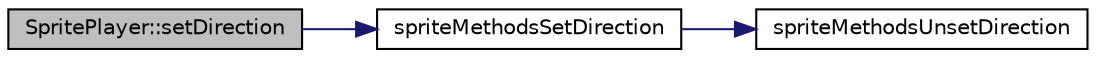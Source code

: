 digraph "SpritePlayer::setDirection"
{
 // LATEX_PDF_SIZE
  edge [fontname="Helvetica",fontsize="10",labelfontname="Helvetica",labelfontsize="10"];
  node [fontname="Helvetica",fontsize="10",shape=record];
  rankdir="LR";
  Node1 [label="SpritePlayer::setDirection",height=0.2,width=0.4,color="black", fillcolor="grey75", style="filled", fontcolor="black",tooltip=" "];
  Node1 -> Node2 [color="midnightblue",fontsize="10",style="solid"];
  Node2 [label="spriteMethodsSetDirection",height=0.2,width=0.4,color="black", fillcolor="white", style="filled",URL="$_sprite_methods_8cpp.html#a4c96beb223e046f6218f0c1f20146363",tooltip=" "];
  Node2 -> Node3 [color="midnightblue",fontsize="10",style="solid"];
  Node3 [label="spriteMethodsUnsetDirection",height=0.2,width=0.4,color="black", fillcolor="white", style="filled",URL="$_sprite_methods_8cpp.html#a78a2d01eb0f24769d841a1f62b1f465d",tooltip=" "];
}
